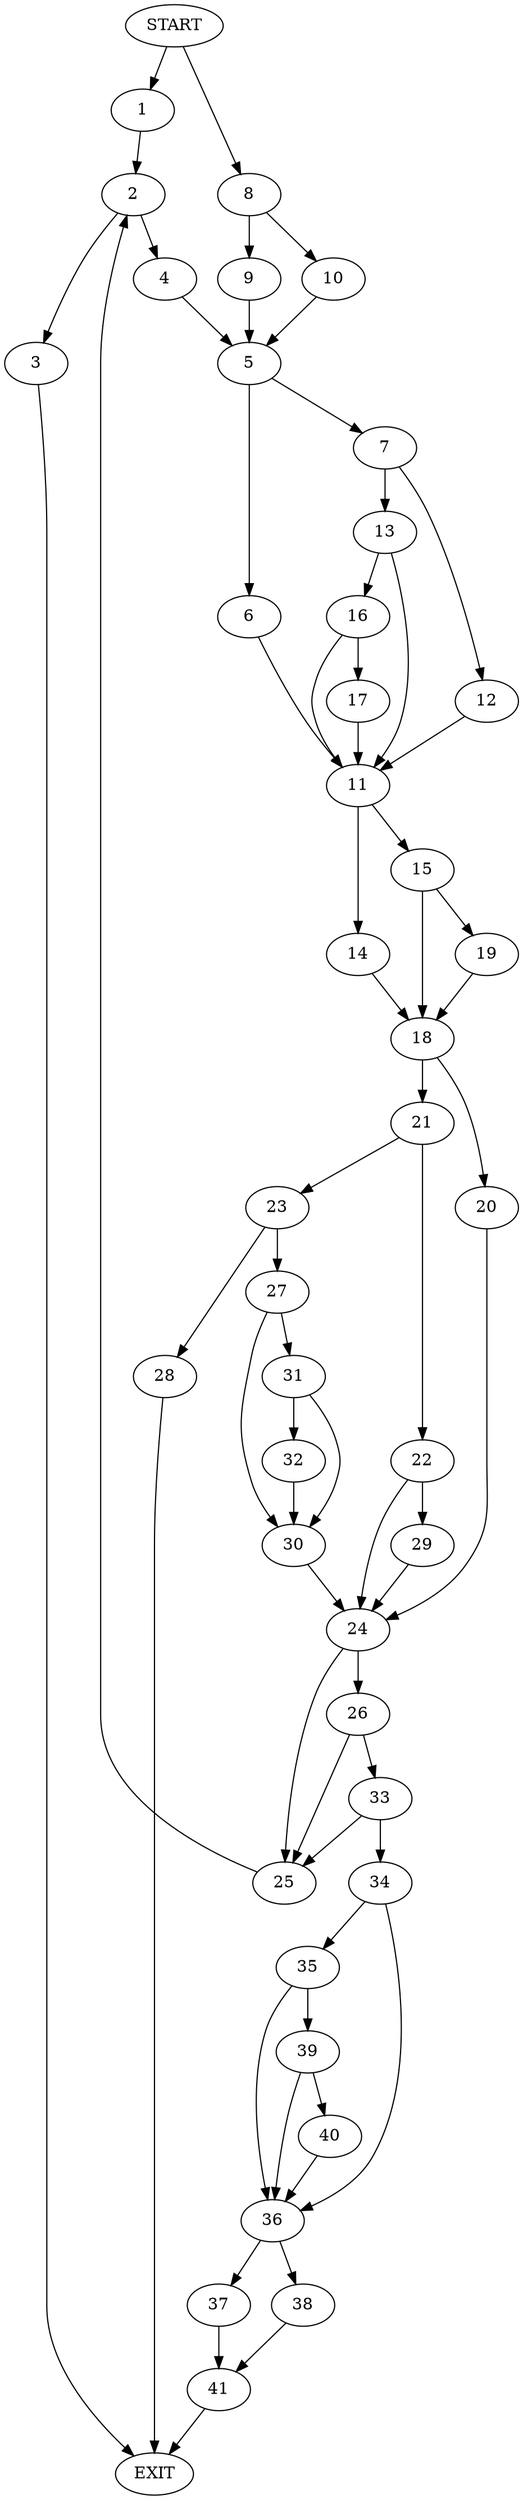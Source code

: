 digraph {
0 [label="START"]
42 [label="EXIT"]
0 -> 1
1 -> 2
2 -> 3
2 -> 4
4 -> 5
3 -> 42
5 -> 6
5 -> 7
0 -> 8
8 -> 9
8 -> 10
10 -> 5
9 -> 5
6 -> 11
7 -> 12
7 -> 13
11 -> 14
11 -> 15
12 -> 11
13 -> 11
13 -> 16
16 -> 17
16 -> 11
17 -> 11
14 -> 18
15 -> 19
15 -> 18
18 -> 20
18 -> 21
19 -> 18
21 -> 22
21 -> 23
20 -> 24
24 -> 25
24 -> 26
23 -> 27
23 -> 28
22 -> 24
22 -> 29
28 -> 42
27 -> 30
27 -> 31
30 -> 24
31 -> 30
31 -> 32
32 -> 30
29 -> 24
25 -> 2
26 -> 33
26 -> 25
33 -> 34
33 -> 25
34 -> 35
34 -> 36
36 -> 37
36 -> 38
35 -> 39
35 -> 36
39 -> 36
39 -> 40
40 -> 36
37 -> 41
38 -> 41
41 -> 42
}
